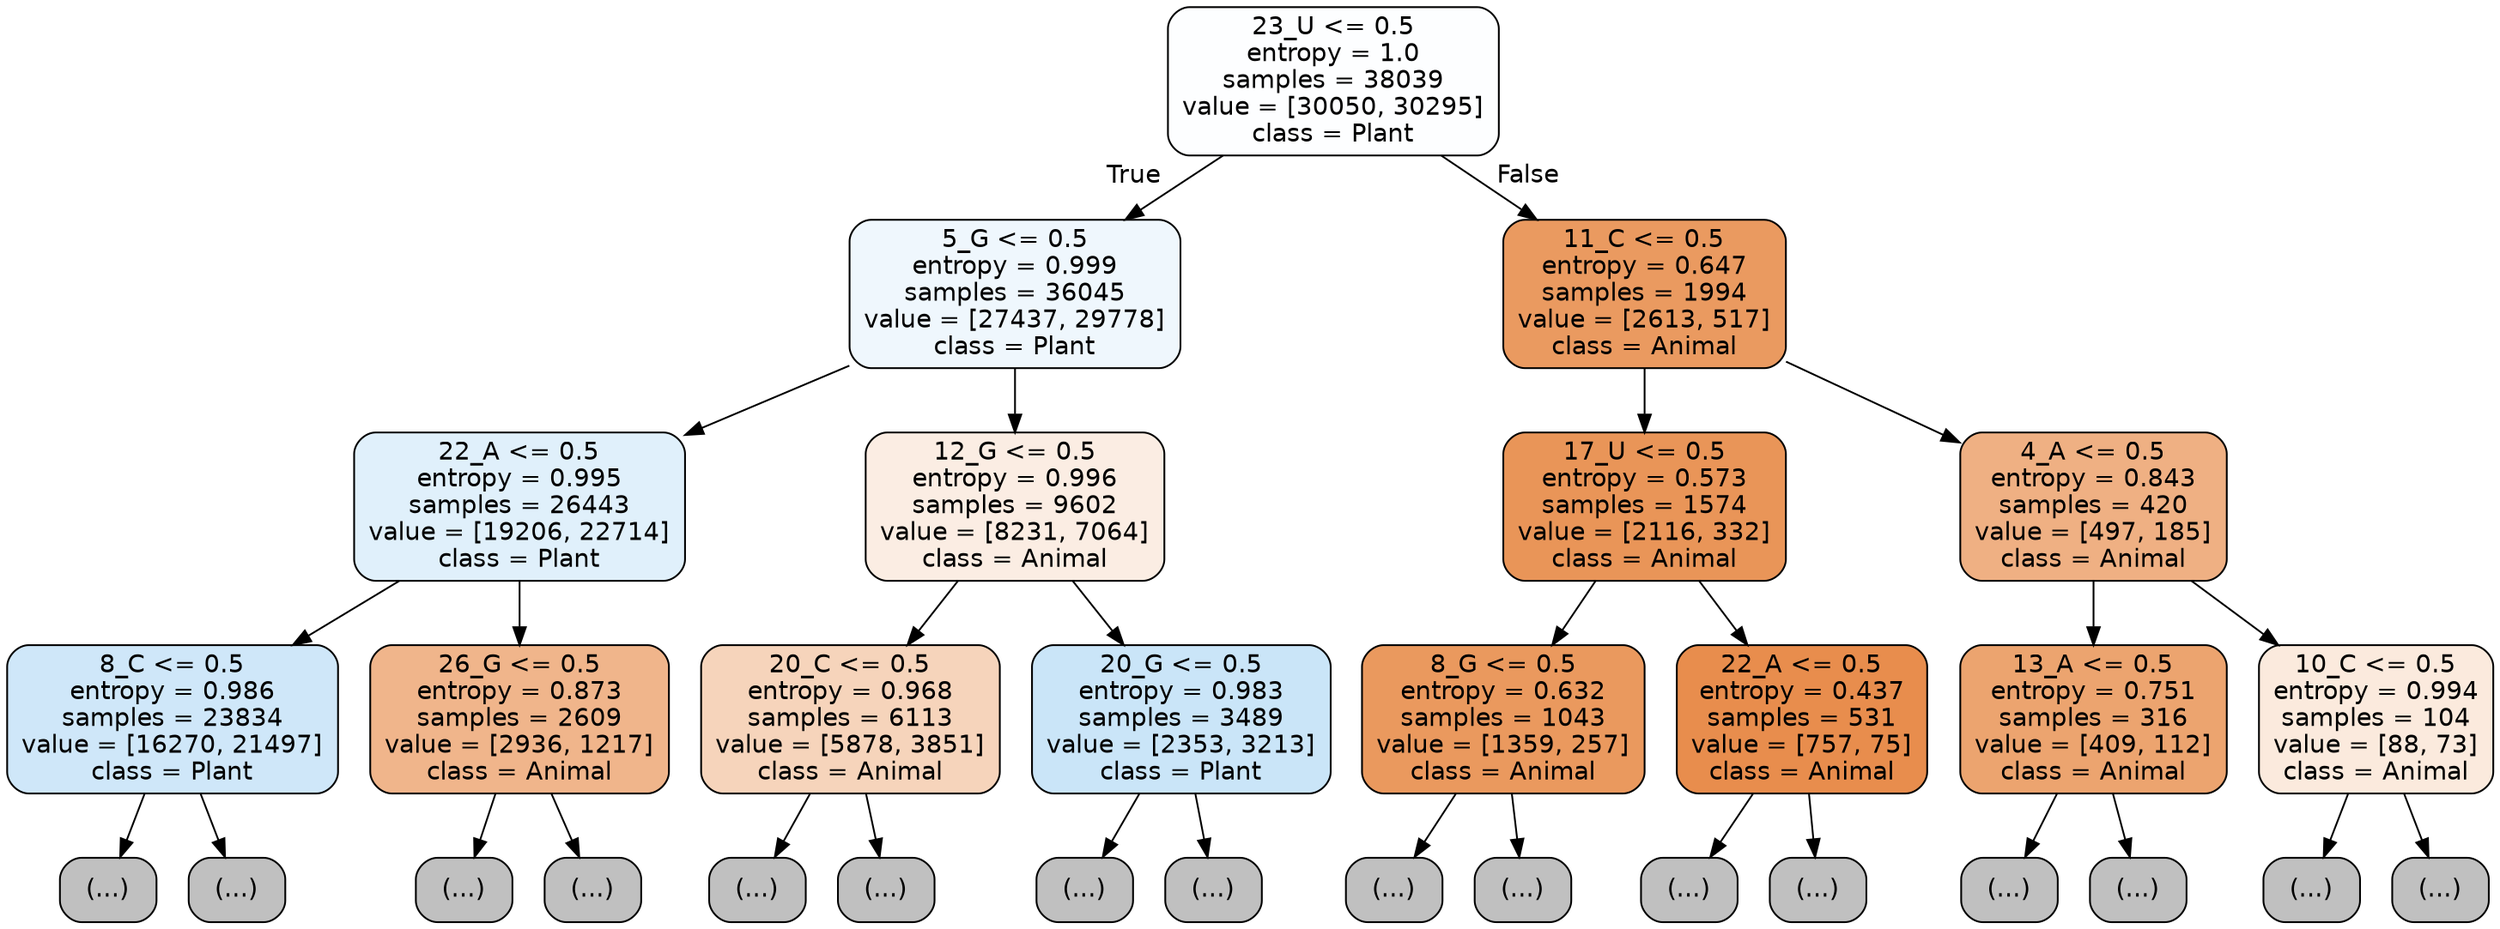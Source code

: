 digraph Tree {
node [shape=box, style="filled, rounded", color="black", fontname="helvetica"] ;
edge [fontname="helvetica"] ;
0 [label="23_U <= 0.5\nentropy = 1.0\nsamples = 38039\nvalue = [30050, 30295]\nclass = Plant", fillcolor="#fdfeff"] ;
1 [label="5_G <= 0.5\nentropy = 0.999\nsamples = 36045\nvalue = [27437, 29778]\nclass = Plant", fillcolor="#eff7fd"] ;
0 -> 1 [labeldistance=2.5, labelangle=45, headlabel="True"] ;
2 [label="22_A <= 0.5\nentropy = 0.995\nsamples = 26443\nvalue = [19206, 22714]\nclass = Plant", fillcolor="#e0f0fb"] ;
1 -> 2 ;
3 [label="8_C <= 0.5\nentropy = 0.986\nsamples = 23834\nvalue = [16270, 21497]\nclass = Plant", fillcolor="#cfe7f9"] ;
2 -> 3 ;
4 [label="(...)", fillcolor="#C0C0C0"] ;
3 -> 4 ;
7967 [label="(...)", fillcolor="#C0C0C0"] ;
3 -> 7967 ;
10164 [label="26_G <= 0.5\nentropy = 0.873\nsamples = 2609\nvalue = [2936, 1217]\nclass = Animal", fillcolor="#f0b58b"] ;
2 -> 10164 ;
10165 [label="(...)", fillcolor="#C0C0C0"] ;
10164 -> 10165 ;
11408 [label="(...)", fillcolor="#C0C0C0"] ;
10164 -> 11408 ;
11415 [label="12_G <= 0.5\nentropy = 0.996\nsamples = 9602\nvalue = [8231, 7064]\nclass = Animal", fillcolor="#fbede3"] ;
1 -> 11415 ;
11416 [label="20_C <= 0.5\nentropy = 0.968\nsamples = 6113\nvalue = [5878, 3851]\nclass = Animal", fillcolor="#f6d4bb"] ;
11415 -> 11416 ;
11417 [label="(...)", fillcolor="#C0C0C0"] ;
11416 -> 11417 ;
13982 [label="(...)", fillcolor="#C0C0C0"] ;
11416 -> 13982 ;
14669 [label="20_G <= 0.5\nentropy = 0.983\nsamples = 3489\nvalue = [2353, 3213]\nclass = Plant", fillcolor="#cae5f8"] ;
11415 -> 14669 ;
14670 [label="(...)", fillcolor="#C0C0C0"] ;
14669 -> 14670 ;
15567 [label="(...)", fillcolor="#C0C0C0"] ;
14669 -> 15567 ;
15942 [label="11_C <= 0.5\nentropy = 0.647\nsamples = 1994\nvalue = [2613, 517]\nclass = Animal", fillcolor="#ea9a60"] ;
0 -> 15942 [labeldistance=2.5, labelangle=-45, headlabel="False"] ;
15943 [label="17_U <= 0.5\nentropy = 0.573\nsamples = 1574\nvalue = [2116, 332]\nclass = Animal", fillcolor="#e99558"] ;
15942 -> 15943 ;
15944 [label="8_G <= 0.5\nentropy = 0.632\nsamples = 1043\nvalue = [1359, 257]\nclass = Animal", fillcolor="#ea995e"] ;
15943 -> 15944 ;
15945 [label="(...)", fillcolor="#C0C0C0"] ;
15944 -> 15945 ;
16232 [label="(...)", fillcolor="#C0C0C0"] ;
15944 -> 16232 ;
16381 [label="22_A <= 0.5\nentropy = 0.437\nsamples = 531\nvalue = [757, 75]\nclass = Animal", fillcolor="#e88d4d"] ;
15943 -> 16381 ;
16382 [label="(...)", fillcolor="#C0C0C0"] ;
16381 -> 16382 ;
16503 [label="(...)", fillcolor="#C0C0C0"] ;
16381 -> 16503 ;
16542 [label="4_A <= 0.5\nentropy = 0.843\nsamples = 420\nvalue = [497, 185]\nclass = Animal", fillcolor="#efb083"] ;
15942 -> 16542 ;
16543 [label="13_A <= 0.5\nentropy = 0.751\nsamples = 316\nvalue = [409, 112]\nclass = Animal", fillcolor="#eca46f"] ;
16542 -> 16543 ;
16544 [label="(...)", fillcolor="#C0C0C0"] ;
16543 -> 16544 ;
16645 [label="(...)", fillcolor="#C0C0C0"] ;
16543 -> 16645 ;
16676 [label="10_C <= 0.5\nentropy = 0.994\nsamples = 104\nvalue = [88, 73]\nclass = Animal", fillcolor="#fbeadd"] ;
16542 -> 16676 ;
16677 [label="(...)", fillcolor="#C0C0C0"] ;
16676 -> 16677 ;
16704 [label="(...)", fillcolor="#C0C0C0"] ;
16676 -> 16704 ;
}
